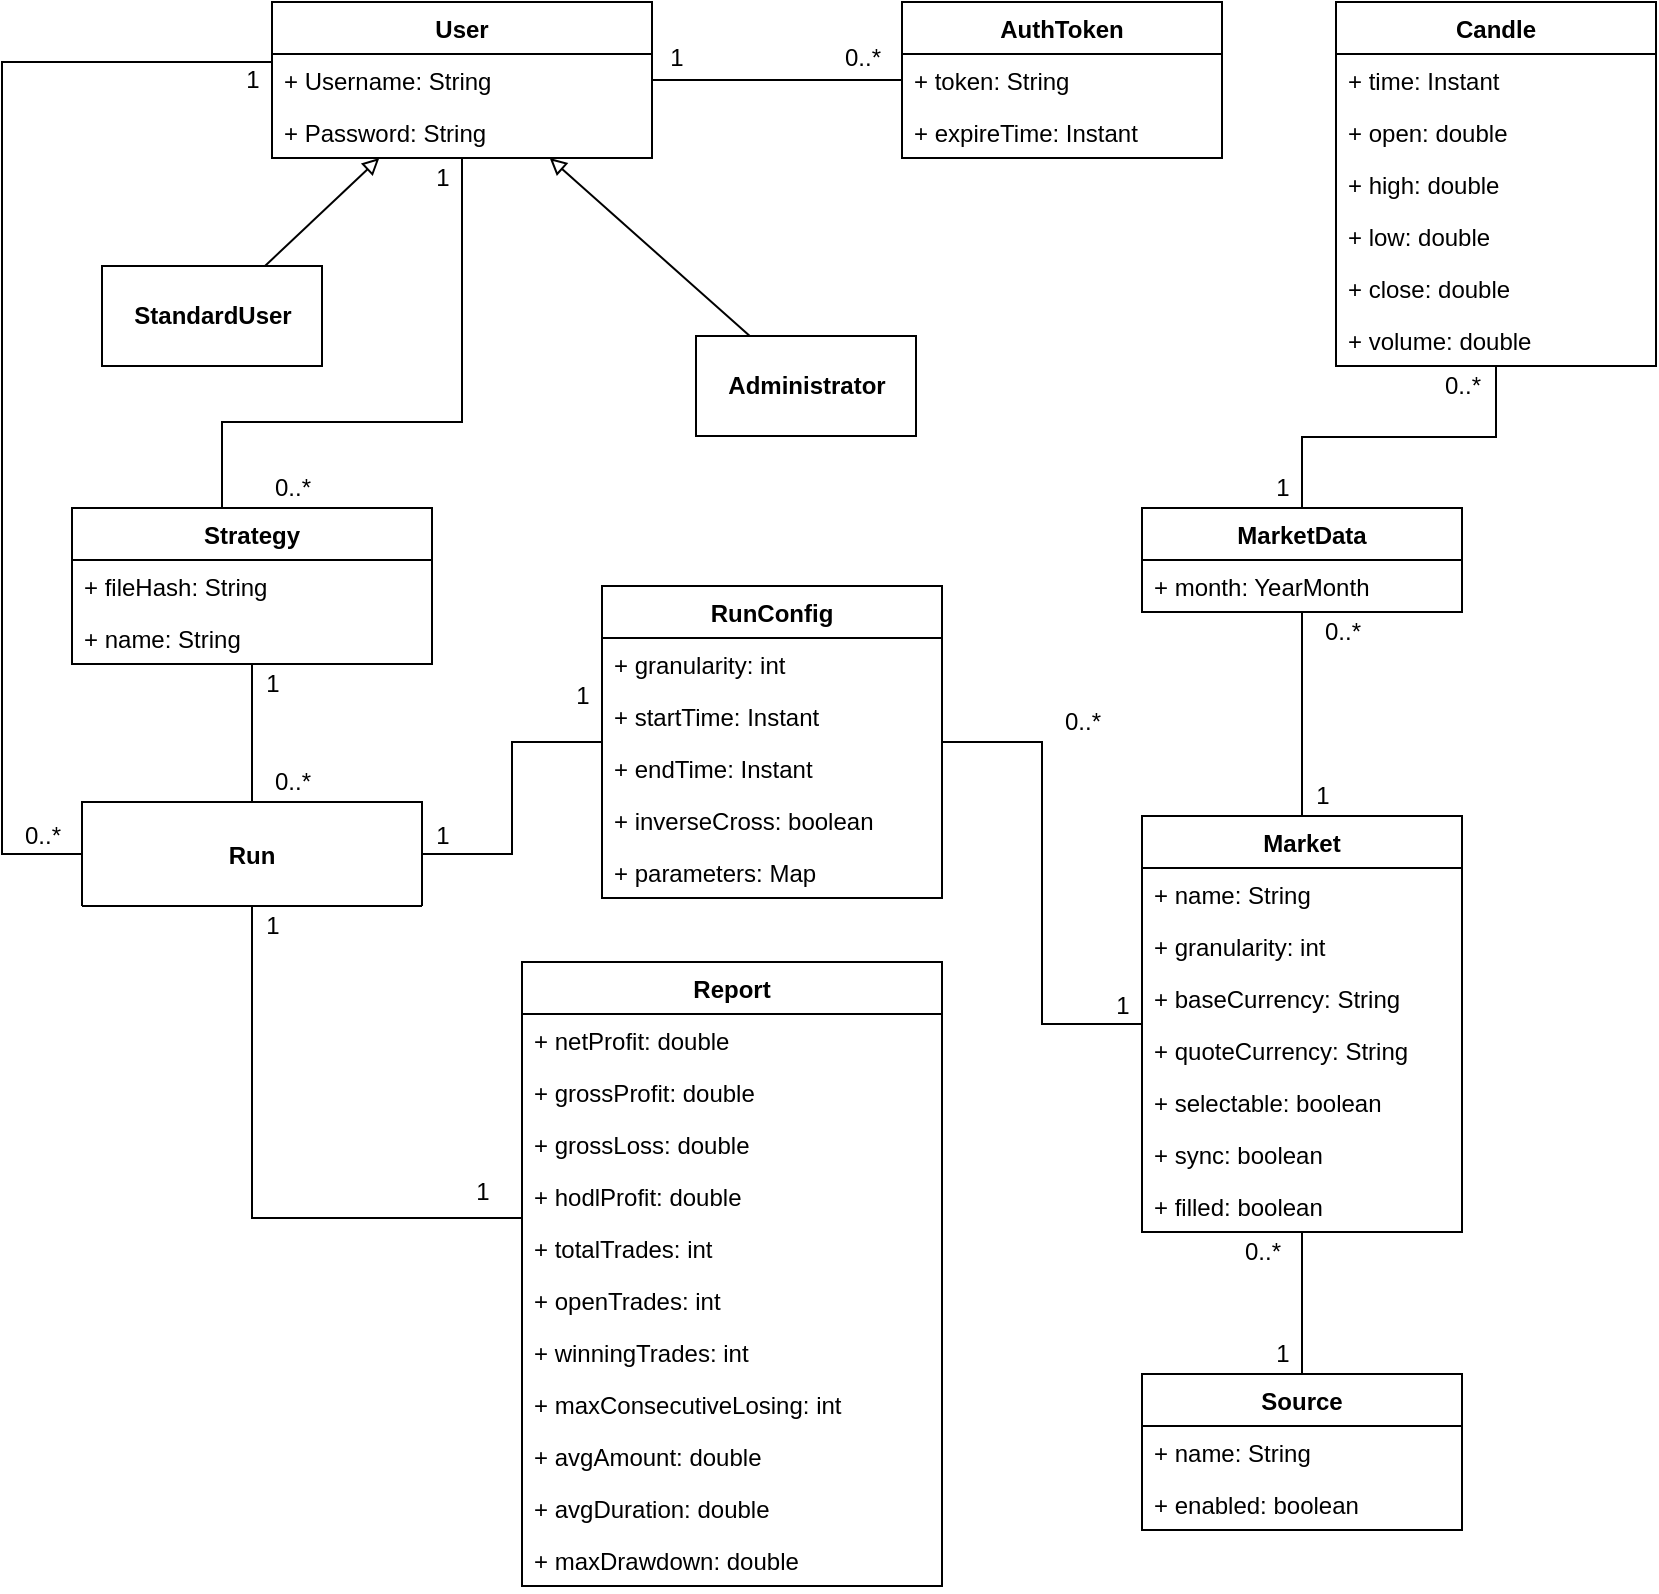 <mxfile version="12.8.4" type="github">
  <diagram id="v5j99fxaCt-rGzSb6MHj" name="Page-1">
    <mxGraphModel dx="868" dy="464" grid="1" gridSize="10" guides="1" tooltips="1" connect="1" arrows="1" fold="1" page="1" pageScale="1" pageWidth="827" pageHeight="1169" math="0" shadow="0">
      <root>
        <mxCell id="0" />
        <mxCell id="1" parent="0" />
        <mxCell id="k-KoqyvBBs9smydsFZS7-17" style="edgeStyle=none;rounded=0;orthogonalLoop=1;jettySize=auto;html=1;endArrow=none;endFill=0;strokeWidth=1;" parent="1" source="GjZFAESUipkXRsJWzybH-1" target="k-KoqyvBBs9smydsFZS7-12" edge="1">
          <mxGeometry relative="1" as="geometry" />
        </mxCell>
        <mxCell id="GjZFAESUipkXRsJWzybH-1" value="User" style="swimlane;fontStyle=1;align=center;verticalAlign=top;childLayout=stackLayout;horizontal=1;startSize=26;horizontalStack=0;resizeParent=1;resizeParentMax=0;resizeLast=0;collapsible=1;marginBottom=0;" parent="1" vertex="1">
          <mxGeometry x="135" width="190" height="78" as="geometry" />
        </mxCell>
        <mxCell id="GjZFAESUipkXRsJWzybH-2" value="+ Username: String" style="text;strokeColor=none;fillColor=none;align=left;verticalAlign=top;spacingLeft=4;spacingRight=4;overflow=hidden;rotatable=0;points=[[0,0.5],[1,0.5]];portConstraint=eastwest;" parent="GjZFAESUipkXRsJWzybH-1" vertex="1">
          <mxGeometry y="26" width="190" height="26" as="geometry" />
        </mxCell>
        <mxCell id="GjZFAESUipkXRsJWzybH-79" value="+ Password: String" style="text;strokeColor=none;fillColor=none;align=left;verticalAlign=top;spacingLeft=4;spacingRight=4;overflow=hidden;rotatable=0;points=[[0,0.5],[1,0.5]];portConstraint=eastwest;" parent="GjZFAESUipkXRsJWzybH-1" vertex="1">
          <mxGeometry y="52" width="190" height="26" as="geometry" />
        </mxCell>
        <mxCell id="m6o4RwmmqyGdYDIOYGQ1-37" style="edgeStyle=orthogonalEdgeStyle;rounded=0;orthogonalLoop=1;jettySize=auto;html=1;endArrow=none;endFill=0;" parent="1" source="GjZFAESUipkXRsJWzybH-17" target="k-KoqyvBBs9smydsFZS7-26" edge="1">
          <mxGeometry relative="1" as="geometry" />
        </mxCell>
        <mxCell id="1pNP3QKky3W6-KOVEWFz-14" style="edgeStyle=orthogonalEdgeStyle;rounded=0;orthogonalLoop=1;jettySize=auto;html=1;endArrow=none;endFill=0;" parent="1" source="GjZFAESUipkXRsJWzybH-17" target="GjZFAESUipkXRsJWzybH-1" edge="1">
          <mxGeometry relative="1" as="geometry">
            <Array as="points">
              <mxPoint x="110" y="210" />
              <mxPoint x="230" y="210" />
            </Array>
          </mxGeometry>
        </mxCell>
        <mxCell id="GjZFAESUipkXRsJWzybH-17" value="Strategy" style="swimlane;fontStyle=1;align=center;verticalAlign=top;childLayout=stackLayout;horizontal=1;startSize=26;horizontalStack=0;resizeParent=1;resizeParentMax=0;resizeLast=0;collapsible=1;marginBottom=0;" parent="1" vertex="1">
          <mxGeometry x="35" y="253" width="180" height="78" as="geometry" />
        </mxCell>
        <mxCell id="k-KoqyvBBs9smydsFZS7-23" value="+ fileHash: String" style="text;strokeColor=none;fillColor=none;align=left;verticalAlign=top;spacingLeft=4;spacingRight=4;overflow=hidden;rotatable=0;points=[[0,0.5],[1,0.5]];portConstraint=eastwest;" parent="GjZFAESUipkXRsJWzybH-17" vertex="1">
          <mxGeometry y="26" width="180" height="26" as="geometry" />
        </mxCell>
        <mxCell id="k-KoqyvBBs9smydsFZS7-24" value="+ name: String" style="text;strokeColor=none;fillColor=none;align=left;verticalAlign=top;spacingLeft=4;spacingRight=4;overflow=hidden;rotatable=0;points=[[0,0.5],[1,0.5]];portConstraint=eastwest;" parent="GjZFAESUipkXRsJWzybH-17" vertex="1">
          <mxGeometry y="52" width="180" height="26" as="geometry" />
        </mxCell>
        <mxCell id="GjZFAESUipkXRsJWzybH-31" value="" style="group" parent="1" vertex="1" connectable="0">
          <mxGeometry x="140" y="222" as="geometry" />
        </mxCell>
        <mxCell id="k-KoqyvBBs9smydsFZS7-7" style="rounded=0;orthogonalLoop=1;jettySize=auto;html=1;endArrow=block;endFill=0;strokeWidth=1;" parent="1" source="k-KoqyvBBs9smydsFZS7-6" target="GjZFAESUipkXRsJWzybH-1" edge="1">
          <mxGeometry relative="1" as="geometry" />
        </mxCell>
        <mxCell id="k-KoqyvBBs9smydsFZS7-6" value="StandardUser" style="html=1;fontStyle=1" parent="1" vertex="1">
          <mxGeometry x="50" y="132" width="110" height="50" as="geometry" />
        </mxCell>
        <mxCell id="k-KoqyvBBs9smydsFZS7-10" style="edgeStyle=none;rounded=0;orthogonalLoop=1;jettySize=auto;html=1;endArrow=block;endFill=0;strokeWidth=1;" parent="1" source="k-KoqyvBBs9smydsFZS7-9" target="GjZFAESUipkXRsJWzybH-1" edge="1">
          <mxGeometry relative="1" as="geometry" />
        </mxCell>
        <mxCell id="k-KoqyvBBs9smydsFZS7-9" value="Administrator" style="html=1;fontStyle=1" parent="1" vertex="1">
          <mxGeometry x="347" y="167" width="110" height="50" as="geometry" />
        </mxCell>
        <mxCell id="k-KoqyvBBs9smydsFZS7-12" value="AuthToken" style="swimlane;fontStyle=1;align=center;verticalAlign=top;childLayout=stackLayout;horizontal=1;startSize=26;horizontalStack=0;resizeParent=1;resizeParentMax=0;resizeLast=0;collapsible=1;marginBottom=0;" parent="1" vertex="1">
          <mxGeometry x="450" width="160" height="78" as="geometry" />
        </mxCell>
        <mxCell id="k-KoqyvBBs9smydsFZS7-13" value="+ token: String" style="text;strokeColor=none;fillColor=none;align=left;verticalAlign=top;spacingLeft=4;spacingRight=4;overflow=hidden;rotatable=0;points=[[0,0.5],[1,0.5]];portConstraint=eastwest;" parent="k-KoqyvBBs9smydsFZS7-12" vertex="1">
          <mxGeometry y="26" width="160" height="26" as="geometry" />
        </mxCell>
        <mxCell id="k-KoqyvBBs9smydsFZS7-16" value="+ expireTime: Instant" style="text;strokeColor=none;fillColor=none;align=left;verticalAlign=top;spacingLeft=4;spacingRight=4;overflow=hidden;rotatable=0;points=[[0,0.5],[1,0.5]];portConstraint=eastwest;" parent="k-KoqyvBBs9smydsFZS7-12" vertex="1">
          <mxGeometry y="52" width="160" height="26" as="geometry" />
        </mxCell>
        <mxCell id="k-KoqyvBBs9smydsFZS7-18" value="1" style="text;html=1;align=center;verticalAlign=middle;resizable=0;points=[];;autosize=1;" parent="1" vertex="1">
          <mxGeometry x="327" y="18" width="20" height="20" as="geometry" />
        </mxCell>
        <mxCell id="k-KoqyvBBs9smydsFZS7-19" value="0..*" style="text;html=1;align=center;verticalAlign=middle;resizable=0;points=[];;autosize=1;" parent="1" vertex="1">
          <mxGeometry x="409.76" y="18" width="40" height="20" as="geometry" />
        </mxCell>
        <mxCell id="m6o4RwmmqyGdYDIOYGQ1-27" style="edgeStyle=orthogonalEdgeStyle;rounded=0;orthogonalLoop=1;jettySize=auto;html=1;endArrow=none;endFill=0;" parent="1" source="k-KoqyvBBs9smydsFZS7-26" target="m6o4RwmmqyGdYDIOYGQ1-10" edge="1">
          <mxGeometry relative="1" as="geometry">
            <Array as="points">
              <mxPoint x="125" y="608" />
            </Array>
          </mxGeometry>
        </mxCell>
        <mxCell id="m6o4RwmmqyGdYDIOYGQ1-66" style="edgeStyle=orthogonalEdgeStyle;rounded=0;orthogonalLoop=1;jettySize=auto;html=1;endArrow=none;endFill=0;" parent="1" source="k-KoqyvBBs9smydsFZS7-26" target="m6o4RwmmqyGdYDIOYGQ1-1" edge="1">
          <mxGeometry relative="1" as="geometry" />
        </mxCell>
        <mxCell id="1pNP3QKky3W6-KOVEWFz-11" style="edgeStyle=orthogonalEdgeStyle;rounded=0;orthogonalLoop=1;jettySize=auto;html=1;endArrow=none;endFill=0;" parent="1" source="k-KoqyvBBs9smydsFZS7-26" target="GjZFAESUipkXRsJWzybH-1" edge="1">
          <mxGeometry relative="1" as="geometry">
            <Array as="points">
              <mxPoint y="426" />
              <mxPoint y="30" />
            </Array>
          </mxGeometry>
        </mxCell>
        <mxCell id="k-KoqyvBBs9smydsFZS7-26" value="Run" style="swimlane;fontStyle=1;align=center;verticalAlign=middle;childLayout=stackLayout;horizontal=1;startSize=52;horizontalStack=0;resizeParent=1;resizeParentMax=0;resizeLast=0;collapsible=1;marginBottom=0;" parent="1" vertex="1">
          <mxGeometry x="40" y="400" width="170" height="52" as="geometry" />
        </mxCell>
        <mxCell id="m6o4RwmmqyGdYDIOYGQ1-34" style="edgeStyle=orthogonalEdgeStyle;rounded=0;orthogonalLoop=1;jettySize=auto;html=1;endArrow=none;endFill=0;" parent="1" source="m6o4RwmmqyGdYDIOYGQ1-1" target="m6o4RwmmqyGdYDIOYGQ1-5" edge="1">
          <mxGeometry relative="1" as="geometry" />
        </mxCell>
        <mxCell id="m6o4RwmmqyGdYDIOYGQ1-1" value="RunConfig" style="swimlane;fontStyle=1;align=center;verticalAlign=top;childLayout=stackLayout;horizontal=1;startSize=26;horizontalStack=0;resizeParent=1;resizeParentMax=0;resizeLast=0;collapsible=1;marginBottom=0;" parent="1" vertex="1">
          <mxGeometry x="300" y="292" width="170" height="156" as="geometry" />
        </mxCell>
        <mxCell id="m6o4RwmmqyGdYDIOYGQ1-2" value="+ granularity: int" style="text;strokeColor=none;fillColor=none;align=left;verticalAlign=top;spacingLeft=4;spacingRight=4;overflow=hidden;rotatable=0;points=[[0,0.5],[1,0.5]];portConstraint=eastwest;" parent="m6o4RwmmqyGdYDIOYGQ1-1" vertex="1">
          <mxGeometry y="26" width="170" height="26" as="geometry" />
        </mxCell>
        <mxCell id="1pNP3QKky3W6-KOVEWFz-7" value="+ startTime: Instant" style="text;strokeColor=none;fillColor=none;align=left;verticalAlign=top;spacingLeft=4;spacingRight=4;overflow=hidden;rotatable=0;points=[[0,0.5],[1,0.5]];portConstraint=eastwest;" parent="m6o4RwmmqyGdYDIOYGQ1-1" vertex="1">
          <mxGeometry y="52" width="170" height="26" as="geometry" />
        </mxCell>
        <mxCell id="1pNP3QKky3W6-KOVEWFz-8" value="+ endTime: Instant" style="text;strokeColor=none;fillColor=none;align=left;verticalAlign=top;spacingLeft=4;spacingRight=4;overflow=hidden;rotatable=0;points=[[0,0.5],[1,0.5]];portConstraint=eastwest;" parent="m6o4RwmmqyGdYDIOYGQ1-1" vertex="1">
          <mxGeometry y="78" width="170" height="26" as="geometry" />
        </mxCell>
        <mxCell id="1pNP3QKky3W6-KOVEWFz-9" value="+ inverseCross: boolean" style="text;strokeColor=none;fillColor=none;align=left;verticalAlign=top;spacingLeft=4;spacingRight=4;overflow=hidden;rotatable=0;points=[[0,0.5],[1,0.5]];portConstraint=eastwest;" parent="m6o4RwmmqyGdYDIOYGQ1-1" vertex="1">
          <mxGeometry y="104" width="170" height="26" as="geometry" />
        </mxCell>
        <mxCell id="92VolJx4kiJkjqHX5i14-1" value="+ parameters: Map" style="text;strokeColor=none;fillColor=none;align=left;verticalAlign=top;spacingLeft=4;spacingRight=4;overflow=hidden;rotatable=0;points=[[0,0.5],[1,0.5]];portConstraint=eastwest;" vertex="1" parent="m6o4RwmmqyGdYDIOYGQ1-1">
          <mxGeometry y="130" width="170" height="26" as="geometry" />
        </mxCell>
        <mxCell id="m6o4RwmmqyGdYDIOYGQ1-50" style="edgeStyle=orthogonalEdgeStyle;rounded=0;orthogonalLoop=1;jettySize=auto;html=1;endArrow=none;endFill=0;" parent="1" source="m6o4RwmmqyGdYDIOYGQ1-5" target="1pNP3QKky3W6-KOVEWFz-25" edge="1">
          <mxGeometry relative="1" as="geometry" />
        </mxCell>
        <mxCell id="m6o4RwmmqyGdYDIOYGQ1-58" style="edgeStyle=orthogonalEdgeStyle;rounded=0;orthogonalLoop=1;jettySize=auto;html=1;endArrow=none;endFill=0;" parent="1" source="m6o4RwmmqyGdYDIOYGQ1-5" target="m6o4RwmmqyGdYDIOYGQ1-51" edge="1">
          <mxGeometry relative="1" as="geometry" />
        </mxCell>
        <mxCell id="m6o4RwmmqyGdYDIOYGQ1-5" value="Market" style="swimlane;fontStyle=1;align=center;verticalAlign=top;childLayout=stackLayout;horizontal=1;startSize=26;horizontalStack=0;resizeParent=1;resizeParentMax=0;resizeLast=0;collapsible=1;marginBottom=0;" parent="1" vertex="1">
          <mxGeometry x="570" y="407" width="160" height="208" as="geometry" />
        </mxCell>
        <mxCell id="m6o4RwmmqyGdYDIOYGQ1-9" value="+ name: String" style="text;strokeColor=none;fillColor=none;align=left;verticalAlign=top;spacingLeft=4;spacingRight=4;overflow=hidden;rotatable=0;points=[[0,0.5],[1,0.5]];portConstraint=eastwest;" parent="m6o4RwmmqyGdYDIOYGQ1-5" vertex="1">
          <mxGeometry y="26" width="160" height="26" as="geometry" />
        </mxCell>
        <mxCell id="m6o4RwmmqyGdYDIOYGQ1-70" value="+ granularity: int" style="text;strokeColor=none;fillColor=none;align=left;verticalAlign=top;spacingLeft=4;spacingRight=4;overflow=hidden;rotatable=0;points=[[0,0.5],[1,0.5]];portConstraint=eastwest;" parent="m6o4RwmmqyGdYDIOYGQ1-5" vertex="1">
          <mxGeometry y="52" width="160" height="26" as="geometry" />
        </mxCell>
        <mxCell id="1pNP3QKky3W6-KOVEWFz-1" value="+ baseCurrency: String" style="text;strokeColor=none;fillColor=none;align=left;verticalAlign=top;spacingLeft=4;spacingRight=4;overflow=hidden;rotatable=0;points=[[0,0.5],[1,0.5]];portConstraint=eastwest;" parent="m6o4RwmmqyGdYDIOYGQ1-5" vertex="1">
          <mxGeometry y="78" width="160" height="26" as="geometry" />
        </mxCell>
        <mxCell id="1pNP3QKky3W6-KOVEWFz-2" value="+ quoteCurrency: String" style="text;strokeColor=none;fillColor=none;align=left;verticalAlign=top;spacingLeft=4;spacingRight=4;overflow=hidden;rotatable=0;points=[[0,0.5],[1,0.5]];portConstraint=eastwest;" parent="m6o4RwmmqyGdYDIOYGQ1-5" vertex="1">
          <mxGeometry y="104" width="160" height="26" as="geometry" />
        </mxCell>
        <mxCell id="1pNP3QKky3W6-KOVEWFz-3" value="+ selectable: boolean" style="text;strokeColor=none;fillColor=none;align=left;verticalAlign=top;spacingLeft=4;spacingRight=4;overflow=hidden;rotatable=0;points=[[0,0.5],[1,0.5]];portConstraint=eastwest;" parent="m6o4RwmmqyGdYDIOYGQ1-5" vertex="1">
          <mxGeometry y="130" width="160" height="26" as="geometry" />
        </mxCell>
        <mxCell id="1pNP3QKky3W6-KOVEWFz-4" value="+ sync: boolean" style="text;strokeColor=none;fillColor=none;align=left;verticalAlign=top;spacingLeft=4;spacingRight=4;overflow=hidden;rotatable=0;points=[[0,0.5],[1,0.5]];portConstraint=eastwest;" parent="m6o4RwmmqyGdYDIOYGQ1-5" vertex="1">
          <mxGeometry y="156" width="160" height="26" as="geometry" />
        </mxCell>
        <mxCell id="1pNP3QKky3W6-KOVEWFz-5" value="+ filled: boolean" style="text;strokeColor=none;fillColor=none;align=left;verticalAlign=top;spacingLeft=4;spacingRight=4;overflow=hidden;rotatable=0;points=[[0,0.5],[1,0.5]];portConstraint=eastwest;" parent="m6o4RwmmqyGdYDIOYGQ1-5" vertex="1">
          <mxGeometry y="182" width="160" height="26" as="geometry" />
        </mxCell>
        <mxCell id="m6o4RwmmqyGdYDIOYGQ1-10" value="Report" style="swimlane;fontStyle=1;align=center;verticalAlign=top;childLayout=stackLayout;horizontal=1;startSize=26;horizontalStack=0;resizeParent=1;resizeParentMax=0;resizeLast=0;collapsible=1;marginBottom=0;" parent="1" vertex="1">
          <mxGeometry x="260" y="480" width="210" height="312" as="geometry" />
        </mxCell>
        <mxCell id="m6o4RwmmqyGdYDIOYGQ1-11" value="+ netProfit: double" style="text;strokeColor=none;fillColor=none;align=left;verticalAlign=top;spacingLeft=4;spacingRight=4;overflow=hidden;rotatable=0;points=[[0,0.5],[1,0.5]];portConstraint=eastwest;" parent="m6o4RwmmqyGdYDIOYGQ1-10" vertex="1">
          <mxGeometry y="26" width="210" height="26" as="geometry" />
        </mxCell>
        <mxCell id="m6o4RwmmqyGdYDIOYGQ1-14" value="+ grossProfit: double" style="text;strokeColor=none;fillColor=none;align=left;verticalAlign=top;spacingLeft=4;spacingRight=4;overflow=hidden;rotatable=0;points=[[0,0.5],[1,0.5]];portConstraint=eastwest;" parent="m6o4RwmmqyGdYDIOYGQ1-10" vertex="1">
          <mxGeometry y="52" width="210" height="26" as="geometry" />
        </mxCell>
        <mxCell id="1pNP3QKky3W6-KOVEWFz-18" value="+ grossLoss: double" style="text;strokeColor=none;fillColor=none;align=left;verticalAlign=top;spacingLeft=4;spacingRight=4;overflow=hidden;rotatable=0;points=[[0,0.5],[1,0.5]];portConstraint=eastwest;" parent="m6o4RwmmqyGdYDIOYGQ1-10" vertex="1">
          <mxGeometry y="78" width="210" height="26" as="geometry" />
        </mxCell>
        <mxCell id="m6o4RwmmqyGdYDIOYGQ1-15" value="+ hodlProfit: double" style="text;strokeColor=none;fillColor=none;align=left;verticalAlign=top;spacingLeft=4;spacingRight=4;overflow=hidden;rotatable=0;points=[[0,0.5],[1,0.5]];portConstraint=eastwest;" parent="m6o4RwmmqyGdYDIOYGQ1-10" vertex="1">
          <mxGeometry y="104" width="210" height="26" as="geometry" />
        </mxCell>
        <mxCell id="1pNP3QKky3W6-KOVEWFz-19" value="+ totalTrades: int" style="text;strokeColor=none;fillColor=none;align=left;verticalAlign=top;spacingLeft=4;spacingRight=4;overflow=hidden;rotatable=0;points=[[0,0.5],[1,0.5]];portConstraint=eastwest;" parent="m6o4RwmmqyGdYDIOYGQ1-10" vertex="1">
          <mxGeometry y="130" width="210" height="26" as="geometry" />
        </mxCell>
        <mxCell id="1pNP3QKky3W6-KOVEWFz-20" value="+ openTrades: int" style="text;strokeColor=none;fillColor=none;align=left;verticalAlign=top;spacingLeft=4;spacingRight=4;overflow=hidden;rotatable=0;points=[[0,0.5],[1,0.5]];portConstraint=eastwest;" parent="m6o4RwmmqyGdYDIOYGQ1-10" vertex="1">
          <mxGeometry y="156" width="210" height="26" as="geometry" />
        </mxCell>
        <mxCell id="1pNP3QKky3W6-KOVEWFz-21" value="+ winningTrades: int" style="text;strokeColor=none;fillColor=none;align=left;verticalAlign=top;spacingLeft=4;spacingRight=4;overflow=hidden;rotatable=0;points=[[0,0.5],[1,0.5]];portConstraint=eastwest;" parent="m6o4RwmmqyGdYDIOYGQ1-10" vertex="1">
          <mxGeometry y="182" width="210" height="26" as="geometry" />
        </mxCell>
        <mxCell id="1pNP3QKky3W6-KOVEWFz-22" value="+ maxConsecutiveLosing: int" style="text;strokeColor=none;fillColor=none;align=left;verticalAlign=top;spacingLeft=4;spacingRight=4;overflow=hidden;rotatable=0;points=[[0,0.5],[1,0.5]];portConstraint=eastwest;" parent="m6o4RwmmqyGdYDIOYGQ1-10" vertex="1">
          <mxGeometry y="208" width="210" height="26" as="geometry" />
        </mxCell>
        <mxCell id="1pNP3QKky3W6-KOVEWFz-23" value="+ avgAmount: double" style="text;strokeColor=none;fillColor=none;align=left;verticalAlign=top;spacingLeft=4;spacingRight=4;overflow=hidden;rotatable=0;points=[[0,0.5],[1,0.5]];portConstraint=eastwest;" parent="m6o4RwmmqyGdYDIOYGQ1-10" vertex="1">
          <mxGeometry y="234" width="210" height="26" as="geometry" />
        </mxCell>
        <mxCell id="1pNP3QKky3W6-KOVEWFz-24" value="+ avgDuration: double" style="text;strokeColor=none;fillColor=none;align=left;verticalAlign=top;spacingLeft=4;spacingRight=4;overflow=hidden;rotatable=0;points=[[0,0.5],[1,0.5]];portConstraint=eastwest;" parent="m6o4RwmmqyGdYDIOYGQ1-10" vertex="1">
          <mxGeometry y="260" width="210" height="26" as="geometry" />
        </mxCell>
        <mxCell id="m6o4RwmmqyGdYDIOYGQ1-16" value="+ maxDrawdown: double" style="text;strokeColor=none;fillColor=none;align=left;verticalAlign=top;spacingLeft=4;spacingRight=4;overflow=hidden;rotatable=0;points=[[0,0.5],[1,0.5]];portConstraint=eastwest;" parent="m6o4RwmmqyGdYDIOYGQ1-10" vertex="1">
          <mxGeometry y="286" width="210" height="26" as="geometry" />
        </mxCell>
        <mxCell id="m6o4RwmmqyGdYDIOYGQ1-28" value="1" style="text;html=1;align=center;verticalAlign=middle;resizable=0;points=[];;autosize=1;" parent="1" vertex="1">
          <mxGeometry x="550" y="492" width="20" height="20" as="geometry" />
        </mxCell>
        <mxCell id="m6o4RwmmqyGdYDIOYGQ1-30" value="1" style="text;html=1;align=center;verticalAlign=middle;resizable=0;points=[];;autosize=1;" parent="1" vertex="1">
          <mxGeometry x="230" y="585" width="20" height="20" as="geometry" />
        </mxCell>
        <mxCell id="m6o4RwmmqyGdYDIOYGQ1-33" value="1" style="text;html=1;align=center;verticalAlign=middle;resizable=0;points=[];;autosize=1;" parent="1" vertex="1">
          <mxGeometry x="125" y="331" width="20" height="20" as="geometry" />
        </mxCell>
        <mxCell id="m6o4RwmmqyGdYDIOYGQ1-36" value="1" style="text;html=1;align=center;verticalAlign=middle;resizable=0;points=[];;autosize=1;" parent="1" vertex="1">
          <mxGeometry x="630" y="666" width="20" height="20" as="geometry" />
        </mxCell>
        <mxCell id="m6o4RwmmqyGdYDIOYGQ1-38" value="1" style="text;html=1;align=center;verticalAlign=middle;resizable=0;points=[];;autosize=1;" parent="1" vertex="1">
          <mxGeometry x="125" y="452" width="20" height="20" as="geometry" />
        </mxCell>
        <mxCell id="m6o4RwmmqyGdYDIOYGQ1-39" value="0..*" style="text;html=1;align=center;verticalAlign=middle;resizable=0;points=[];;autosize=1;" parent="1" vertex="1">
          <mxGeometry x="125" y="380" width="40" height="20" as="geometry" />
        </mxCell>
        <mxCell id="m6o4RwmmqyGdYDIOYGQ1-41" value="Candle" style="swimlane;fontStyle=1;align=center;verticalAlign=top;childLayout=stackLayout;horizontal=1;startSize=26;horizontalStack=0;resizeParent=1;resizeParentMax=0;resizeLast=0;collapsible=1;marginBottom=0;" parent="1" vertex="1">
          <mxGeometry x="667" width="160" height="182" as="geometry" />
        </mxCell>
        <mxCell id="m6o4RwmmqyGdYDIOYGQ1-42" value="+ time: Instant" style="text;strokeColor=none;fillColor=none;align=left;verticalAlign=top;spacingLeft=4;spacingRight=4;overflow=hidden;rotatable=0;points=[[0,0.5],[1,0.5]];portConstraint=eastwest;" parent="m6o4RwmmqyGdYDIOYGQ1-41" vertex="1">
          <mxGeometry y="26" width="160" height="26" as="geometry" />
        </mxCell>
        <mxCell id="m6o4RwmmqyGdYDIOYGQ1-45" value="+ open: double" style="text;strokeColor=none;fillColor=none;align=left;verticalAlign=top;spacingLeft=4;spacingRight=4;overflow=hidden;rotatable=0;points=[[0,0.5],[1,0.5]];portConstraint=eastwest;" parent="m6o4RwmmqyGdYDIOYGQ1-41" vertex="1">
          <mxGeometry y="52" width="160" height="26" as="geometry" />
        </mxCell>
        <mxCell id="m6o4RwmmqyGdYDIOYGQ1-46" value="+ high: double" style="text;strokeColor=none;fillColor=none;align=left;verticalAlign=top;spacingLeft=4;spacingRight=4;overflow=hidden;rotatable=0;points=[[0,0.5],[1,0.5]];portConstraint=eastwest;" parent="m6o4RwmmqyGdYDIOYGQ1-41" vertex="1">
          <mxGeometry y="78" width="160" height="26" as="geometry" />
        </mxCell>
        <mxCell id="m6o4RwmmqyGdYDIOYGQ1-47" value="+ low: double" style="text;strokeColor=none;fillColor=none;align=left;verticalAlign=top;spacingLeft=4;spacingRight=4;overflow=hidden;rotatable=0;points=[[0,0.5],[1,0.5]];portConstraint=eastwest;" parent="m6o4RwmmqyGdYDIOYGQ1-41" vertex="1">
          <mxGeometry y="104" width="160" height="26" as="geometry" />
        </mxCell>
        <mxCell id="m6o4RwmmqyGdYDIOYGQ1-48" value="+ close: double" style="text;strokeColor=none;fillColor=none;align=left;verticalAlign=top;spacingLeft=4;spacingRight=4;overflow=hidden;rotatable=0;points=[[0,0.5],[1,0.5]];portConstraint=eastwest;" parent="m6o4RwmmqyGdYDIOYGQ1-41" vertex="1">
          <mxGeometry y="130" width="160" height="26" as="geometry" />
        </mxCell>
        <mxCell id="m6o4RwmmqyGdYDIOYGQ1-49" value="+ volume: double" style="text;strokeColor=none;fillColor=none;align=left;verticalAlign=top;spacingLeft=4;spacingRight=4;overflow=hidden;rotatable=0;points=[[0,0.5],[1,0.5]];portConstraint=eastwest;" parent="m6o4RwmmqyGdYDIOYGQ1-41" vertex="1">
          <mxGeometry y="156" width="160" height="26" as="geometry" />
        </mxCell>
        <mxCell id="m6o4RwmmqyGdYDIOYGQ1-51" value="Source" style="swimlane;fontStyle=1;align=center;verticalAlign=top;childLayout=stackLayout;horizontal=1;startSize=26;horizontalStack=0;resizeParent=1;resizeParentMax=0;resizeLast=0;collapsible=1;marginBottom=0;" parent="1" vertex="1">
          <mxGeometry x="570" y="686" width="160" height="78" as="geometry" />
        </mxCell>
        <mxCell id="m6o4RwmmqyGdYDIOYGQ1-52" value="+ name: String" style="text;strokeColor=none;fillColor=none;align=left;verticalAlign=top;spacingLeft=4;spacingRight=4;overflow=hidden;rotatable=0;points=[[0,0.5],[1,0.5]];portConstraint=eastwest;" parent="m6o4RwmmqyGdYDIOYGQ1-51" vertex="1">
          <mxGeometry y="26" width="160" height="26" as="geometry" />
        </mxCell>
        <mxCell id="m6o4RwmmqyGdYDIOYGQ1-55" value="+ enabled: boolean" style="text;strokeColor=none;fillColor=none;align=left;verticalAlign=top;spacingLeft=4;spacingRight=4;overflow=hidden;rotatable=0;points=[[0,0.5],[1,0.5]];portConstraint=eastwest;" parent="m6o4RwmmqyGdYDIOYGQ1-51" vertex="1">
          <mxGeometry y="52" width="160" height="26" as="geometry" />
        </mxCell>
        <mxCell id="m6o4RwmmqyGdYDIOYGQ1-61" value="0..*" style="text;html=1;align=center;verticalAlign=middle;resizable=0;points=[];;autosize=1;" parent="1" vertex="1">
          <mxGeometry x="520" y="350" width="40" height="20" as="geometry" />
        </mxCell>
        <mxCell id="m6o4RwmmqyGdYDIOYGQ1-32" value="1" style="text;html=1;align=center;verticalAlign=middle;resizable=0;points=[];;autosize=1;" parent="1" vertex="1">
          <mxGeometry x="280" y="337" width="20" height="20" as="geometry" />
        </mxCell>
        <mxCell id="m6o4RwmmqyGdYDIOYGQ1-67" value="1" style="text;html=1;align=center;verticalAlign=middle;resizable=0;points=[];;autosize=1;" parent="1" vertex="1">
          <mxGeometry x="210" y="407" width="20" height="20" as="geometry" />
        </mxCell>
        <mxCell id="m6o4RwmmqyGdYDIOYGQ1-68" value="1" style="text;html=1;align=center;verticalAlign=middle;resizable=0;points=[];;autosize=1;" parent="1" vertex="1">
          <mxGeometry x="650" y="387" width="20" height="20" as="geometry" />
        </mxCell>
        <mxCell id="m6o4RwmmqyGdYDIOYGQ1-69" value="0..*" style="text;html=1;align=center;verticalAlign=middle;resizable=0;points=[];;autosize=1;" parent="1" vertex="1">
          <mxGeometry x="710" y="182" width="40" height="20" as="geometry" />
        </mxCell>
        <mxCell id="m6o4RwmmqyGdYDIOYGQ1-72" value="0..*" style="text;html=1;align=center;verticalAlign=middle;resizable=0;points=[];;autosize=1;" parent="1" vertex="1">
          <mxGeometry x="610" y="615" width="40" height="20" as="geometry" />
        </mxCell>
        <mxCell id="1pNP3QKky3W6-KOVEWFz-12" value="0..*" style="text;html=1;align=center;verticalAlign=middle;resizable=0;points=[];autosize=1;" parent="1" vertex="1">
          <mxGeometry y="407" width="40" height="20" as="geometry" />
        </mxCell>
        <mxCell id="1pNP3QKky3W6-KOVEWFz-13" value="1" style="text;html=1;align=center;verticalAlign=middle;resizable=0;points=[];autosize=1;" parent="1" vertex="1">
          <mxGeometry x="115" y="29" width="20" height="20" as="geometry" />
        </mxCell>
        <mxCell id="1pNP3QKky3W6-KOVEWFz-15" value="0..*" style="text;html=1;align=center;verticalAlign=middle;resizable=0;points=[];autosize=1;" parent="1" vertex="1">
          <mxGeometry x="125" y="233" width="40" height="20" as="geometry" />
        </mxCell>
        <mxCell id="1pNP3QKky3W6-KOVEWFz-16" value="1" style="text;html=1;align=center;verticalAlign=middle;resizable=0;points=[];autosize=1;" parent="1" vertex="1">
          <mxGeometry x="210" y="78" width="20" height="20" as="geometry" />
        </mxCell>
        <mxCell id="1pNP3QKky3W6-KOVEWFz-29" style="edgeStyle=orthogonalEdgeStyle;rounded=0;orthogonalLoop=1;jettySize=auto;html=1;endArrow=none;endFill=0;" parent="1" source="1pNP3QKky3W6-KOVEWFz-25" target="m6o4RwmmqyGdYDIOYGQ1-41" edge="1">
          <mxGeometry relative="1" as="geometry" />
        </mxCell>
        <mxCell id="1pNP3QKky3W6-KOVEWFz-25" value="MarketData" style="swimlane;fontStyle=1;align=center;verticalAlign=top;childLayout=stackLayout;horizontal=1;startSize=26;horizontalStack=0;resizeParent=1;resizeParentMax=0;resizeLast=0;collapsible=1;marginBottom=0;" parent="1" vertex="1">
          <mxGeometry x="570" y="253" width="160" height="52" as="geometry" />
        </mxCell>
        <mxCell id="1pNP3QKky3W6-KOVEWFz-26" value="+ month: YearMonth" style="text;strokeColor=none;fillColor=none;align=left;verticalAlign=top;spacingLeft=4;spacingRight=4;overflow=hidden;rotatable=0;points=[[0,0.5],[1,0.5]];portConstraint=eastwest;" parent="1pNP3QKky3W6-KOVEWFz-25" vertex="1">
          <mxGeometry y="26" width="160" height="26" as="geometry" />
        </mxCell>
        <mxCell id="1pNP3QKky3W6-KOVEWFz-28" value="0..*" style="text;html=1;align=center;verticalAlign=middle;resizable=0;points=[];autosize=1;" parent="1" vertex="1">
          <mxGeometry x="650" y="305" width="40" height="20" as="geometry" />
        </mxCell>
        <mxCell id="1pNP3QKky3W6-KOVEWFz-30" value="1" style="text;html=1;align=center;verticalAlign=middle;resizable=0;points=[];autosize=1;" parent="1" vertex="1">
          <mxGeometry x="630" y="233" width="20" height="20" as="geometry" />
        </mxCell>
      </root>
    </mxGraphModel>
  </diagram>
</mxfile>
